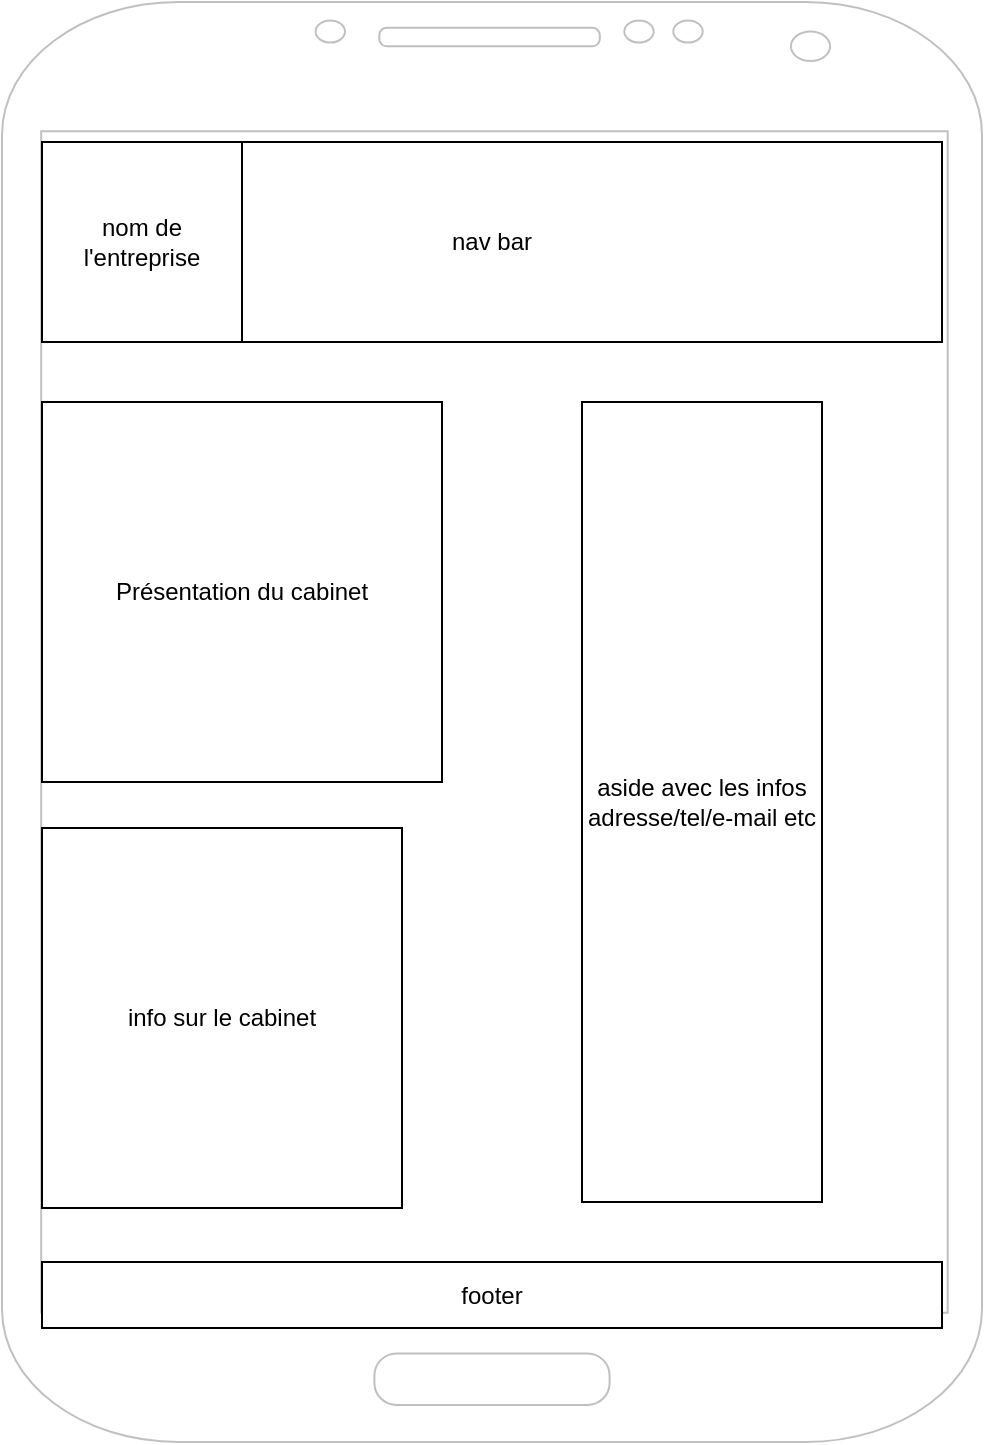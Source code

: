 <mxfile version="11.1.4" type="github"><diagram id="6SY4p5cZnwNjhqgUBuiG" name="Page-1"><mxGraphModel dx="1422" dy="764" grid="1" gridSize="10" guides="1" tooltips="1" connect="1" arrows="1" fold="1" page="1" pageScale="1" pageWidth="583" pageHeight="827" math="0" shadow="0"><root><mxCell id="0"/><mxCell id="1" parent="0"/><mxCell id="EiaOV4hp-bDZQqVLeAi2-1" value="" style="verticalLabelPosition=bottom;verticalAlign=top;html=1;shadow=0;dashed=0;strokeWidth=1;shape=mxgraph.android.phone2;fillColor=#ffffff;strokeColor=#c0c0c0;" vertex="1" parent="1"><mxGeometry x="70" width="490" height="720" as="geometry"/></mxCell><mxCell id="EiaOV4hp-bDZQqVLeAi2-3" value="nav bar" style="rounded=0;whiteSpace=wrap;html=1;" vertex="1" parent="1"><mxGeometry x="90" y="70" width="450" height="100" as="geometry"/></mxCell><mxCell id="EiaOV4hp-bDZQqVLeAi2-4" value="nom de l'entreprise&lt;br&gt;" style="whiteSpace=wrap;html=1;aspect=fixed;" vertex="1" parent="1"><mxGeometry x="90" y="70" width="100" height="100" as="geometry"/></mxCell><mxCell id="EiaOV4hp-bDZQqVLeAi2-7" value="Présentation du cabinet" style="rounded=0;whiteSpace=wrap;html=1;" vertex="1" parent="1"><mxGeometry x="90" y="200" width="200" height="190" as="geometry"/></mxCell><mxCell id="EiaOV4hp-bDZQqVLeAi2-9" value="info sur le cabinet" style="rounded=0;whiteSpace=wrap;html=1;" vertex="1" parent="1"><mxGeometry x="90" y="413" width="180" height="190" as="geometry"/></mxCell><mxCell id="EiaOV4hp-bDZQqVLeAi2-10" value="footer" style="rounded=0;whiteSpace=wrap;html=1;" vertex="1" parent="1"><mxGeometry x="90" y="630" width="450" height="33" as="geometry"/></mxCell><mxCell id="EiaOV4hp-bDZQqVLeAi2-11" value="aside avec les infos adresse/tel/e-mail etc&lt;br&gt;" style="rounded=0;whiteSpace=wrap;html=1;" vertex="1" parent="1"><mxGeometry x="360" y="200" width="120" height="400" as="geometry"/></mxCell></root></mxGraphModel></diagram></mxfile>